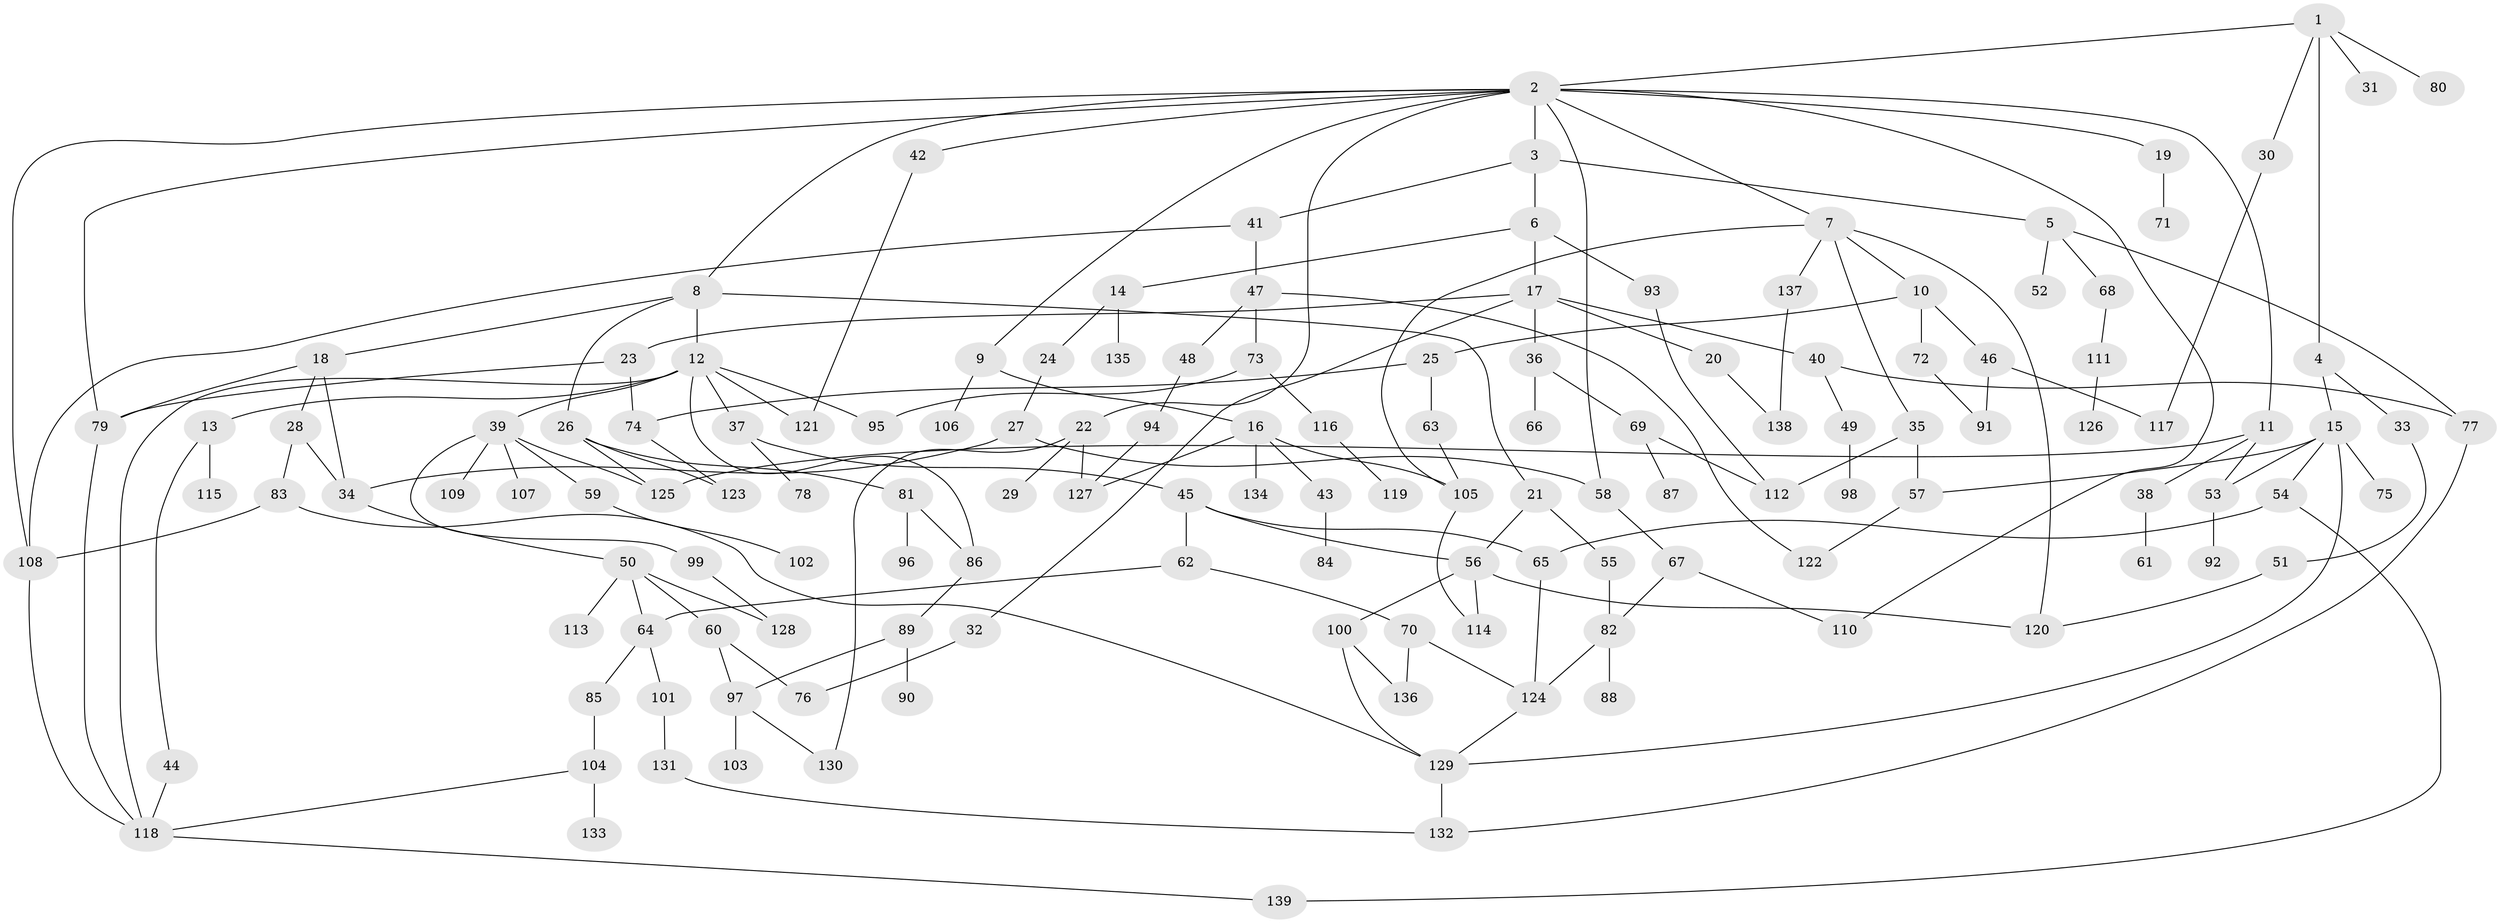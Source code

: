 // coarse degree distribution, {16: 0.010526315789473684, 5: 0.10526315789473684, 3: 0.17894736842105263, 4: 0.09473684210526316, 8: 0.021052631578947368, 6: 0.042105263157894736, 2: 0.29473684210526313, 12: 0.010526315789473684, 7: 0.010526315789473684, 1: 0.23157894736842105}
// Generated by graph-tools (version 1.1) at 2025/51/02/27/25 19:51:39]
// undirected, 139 vertices, 190 edges
graph export_dot {
graph [start="1"]
  node [color=gray90,style=filled];
  1;
  2;
  3;
  4;
  5;
  6;
  7;
  8;
  9;
  10;
  11;
  12;
  13;
  14;
  15;
  16;
  17;
  18;
  19;
  20;
  21;
  22;
  23;
  24;
  25;
  26;
  27;
  28;
  29;
  30;
  31;
  32;
  33;
  34;
  35;
  36;
  37;
  38;
  39;
  40;
  41;
  42;
  43;
  44;
  45;
  46;
  47;
  48;
  49;
  50;
  51;
  52;
  53;
  54;
  55;
  56;
  57;
  58;
  59;
  60;
  61;
  62;
  63;
  64;
  65;
  66;
  67;
  68;
  69;
  70;
  71;
  72;
  73;
  74;
  75;
  76;
  77;
  78;
  79;
  80;
  81;
  82;
  83;
  84;
  85;
  86;
  87;
  88;
  89;
  90;
  91;
  92;
  93;
  94;
  95;
  96;
  97;
  98;
  99;
  100;
  101;
  102;
  103;
  104;
  105;
  106;
  107;
  108;
  109;
  110;
  111;
  112;
  113;
  114;
  115;
  116;
  117;
  118;
  119;
  120;
  121;
  122;
  123;
  124;
  125;
  126;
  127;
  128;
  129;
  130;
  131;
  132;
  133;
  134;
  135;
  136;
  137;
  138;
  139;
  1 -- 2;
  1 -- 4;
  1 -- 30;
  1 -- 31;
  1 -- 80;
  2 -- 3;
  2 -- 7;
  2 -- 8;
  2 -- 9;
  2 -- 11;
  2 -- 19;
  2 -- 22;
  2 -- 42;
  2 -- 110;
  2 -- 108;
  2 -- 58;
  2 -- 79;
  3 -- 5;
  3 -- 6;
  3 -- 41;
  4 -- 15;
  4 -- 33;
  5 -- 52;
  5 -- 68;
  5 -- 77;
  6 -- 14;
  6 -- 17;
  6 -- 93;
  7 -- 10;
  7 -- 35;
  7 -- 120;
  7 -- 137;
  7 -- 105;
  8 -- 12;
  8 -- 18;
  8 -- 21;
  8 -- 26;
  9 -- 16;
  9 -- 106;
  10 -- 25;
  10 -- 46;
  10 -- 72;
  11 -- 38;
  11 -- 53;
  11 -- 125;
  12 -- 13;
  12 -- 37;
  12 -- 39;
  12 -- 95;
  12 -- 118;
  12 -- 121;
  12 -- 86;
  13 -- 44;
  13 -- 115;
  14 -- 24;
  14 -- 135;
  15 -- 53;
  15 -- 54;
  15 -- 57;
  15 -- 75;
  15 -- 129;
  16 -- 43;
  16 -- 134;
  16 -- 105;
  16 -- 127;
  17 -- 20;
  17 -- 23;
  17 -- 32;
  17 -- 36;
  17 -- 40;
  18 -- 28;
  18 -- 79;
  18 -- 34;
  19 -- 71;
  20 -- 138;
  21 -- 55;
  21 -- 56;
  22 -- 29;
  22 -- 127;
  22 -- 130;
  23 -- 79;
  23 -- 74;
  24 -- 27;
  25 -- 63;
  25 -- 74;
  26 -- 81;
  26 -- 123;
  26 -- 125;
  27 -- 58;
  27 -- 34;
  28 -- 34;
  28 -- 83;
  30 -- 117;
  32 -- 76;
  33 -- 51;
  34 -- 50;
  35 -- 112;
  35 -- 57;
  36 -- 66;
  36 -- 69;
  37 -- 45;
  37 -- 78;
  38 -- 61;
  39 -- 59;
  39 -- 99;
  39 -- 107;
  39 -- 109;
  39 -- 125;
  40 -- 49;
  40 -- 77;
  41 -- 47;
  41 -- 108;
  42 -- 121;
  43 -- 84;
  44 -- 118;
  45 -- 62;
  45 -- 65;
  45 -- 56;
  46 -- 91;
  46 -- 117;
  47 -- 48;
  47 -- 73;
  47 -- 122;
  48 -- 94;
  49 -- 98;
  50 -- 60;
  50 -- 113;
  50 -- 64;
  50 -- 128;
  51 -- 120;
  53 -- 92;
  54 -- 139;
  54 -- 65;
  55 -- 82;
  56 -- 100;
  56 -- 114;
  56 -- 120;
  57 -- 122;
  58 -- 67;
  59 -- 102;
  60 -- 76;
  60 -- 97;
  62 -- 64;
  62 -- 70;
  63 -- 105;
  64 -- 85;
  64 -- 101;
  65 -- 124;
  67 -- 82;
  67 -- 110;
  68 -- 111;
  69 -- 87;
  69 -- 112;
  70 -- 124;
  70 -- 136;
  72 -- 91;
  73 -- 116;
  73 -- 95;
  74 -- 123;
  77 -- 132;
  79 -- 118;
  81 -- 86;
  81 -- 96;
  82 -- 88;
  82 -- 124;
  83 -- 129;
  83 -- 108;
  85 -- 104;
  86 -- 89;
  89 -- 90;
  89 -- 97;
  93 -- 112;
  94 -- 127;
  97 -- 103;
  97 -- 130;
  99 -- 128;
  100 -- 129;
  100 -- 136;
  101 -- 131;
  104 -- 133;
  104 -- 118;
  105 -- 114;
  108 -- 118;
  111 -- 126;
  116 -- 119;
  118 -- 139;
  124 -- 129;
  129 -- 132;
  131 -- 132;
  137 -- 138;
}
